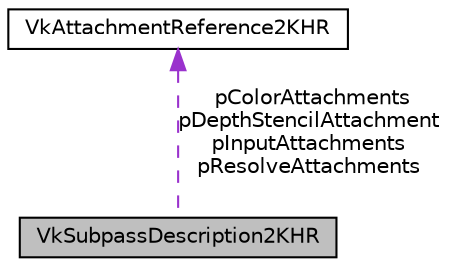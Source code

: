 digraph "VkSubpassDescription2KHR"
{
 // LATEX_PDF_SIZE
  edge [fontname="Helvetica",fontsize="10",labelfontname="Helvetica",labelfontsize="10"];
  node [fontname="Helvetica",fontsize="10",shape=record];
  Node1 [label="VkSubpassDescription2KHR",height=0.2,width=0.4,color="black", fillcolor="grey75", style="filled", fontcolor="black",tooltip=" "];
  Node2 -> Node1 [dir="back",color="darkorchid3",fontsize="10",style="dashed",label=" pColorAttachments\npDepthStencilAttachment\npInputAttachments\npResolveAttachments" ];
  Node2 [label="VkAttachmentReference2KHR",height=0.2,width=0.4,color="black", fillcolor="white", style="filled",URL="$db/d7f/structVkAttachmentReference2KHR.html",tooltip=" "];
}
